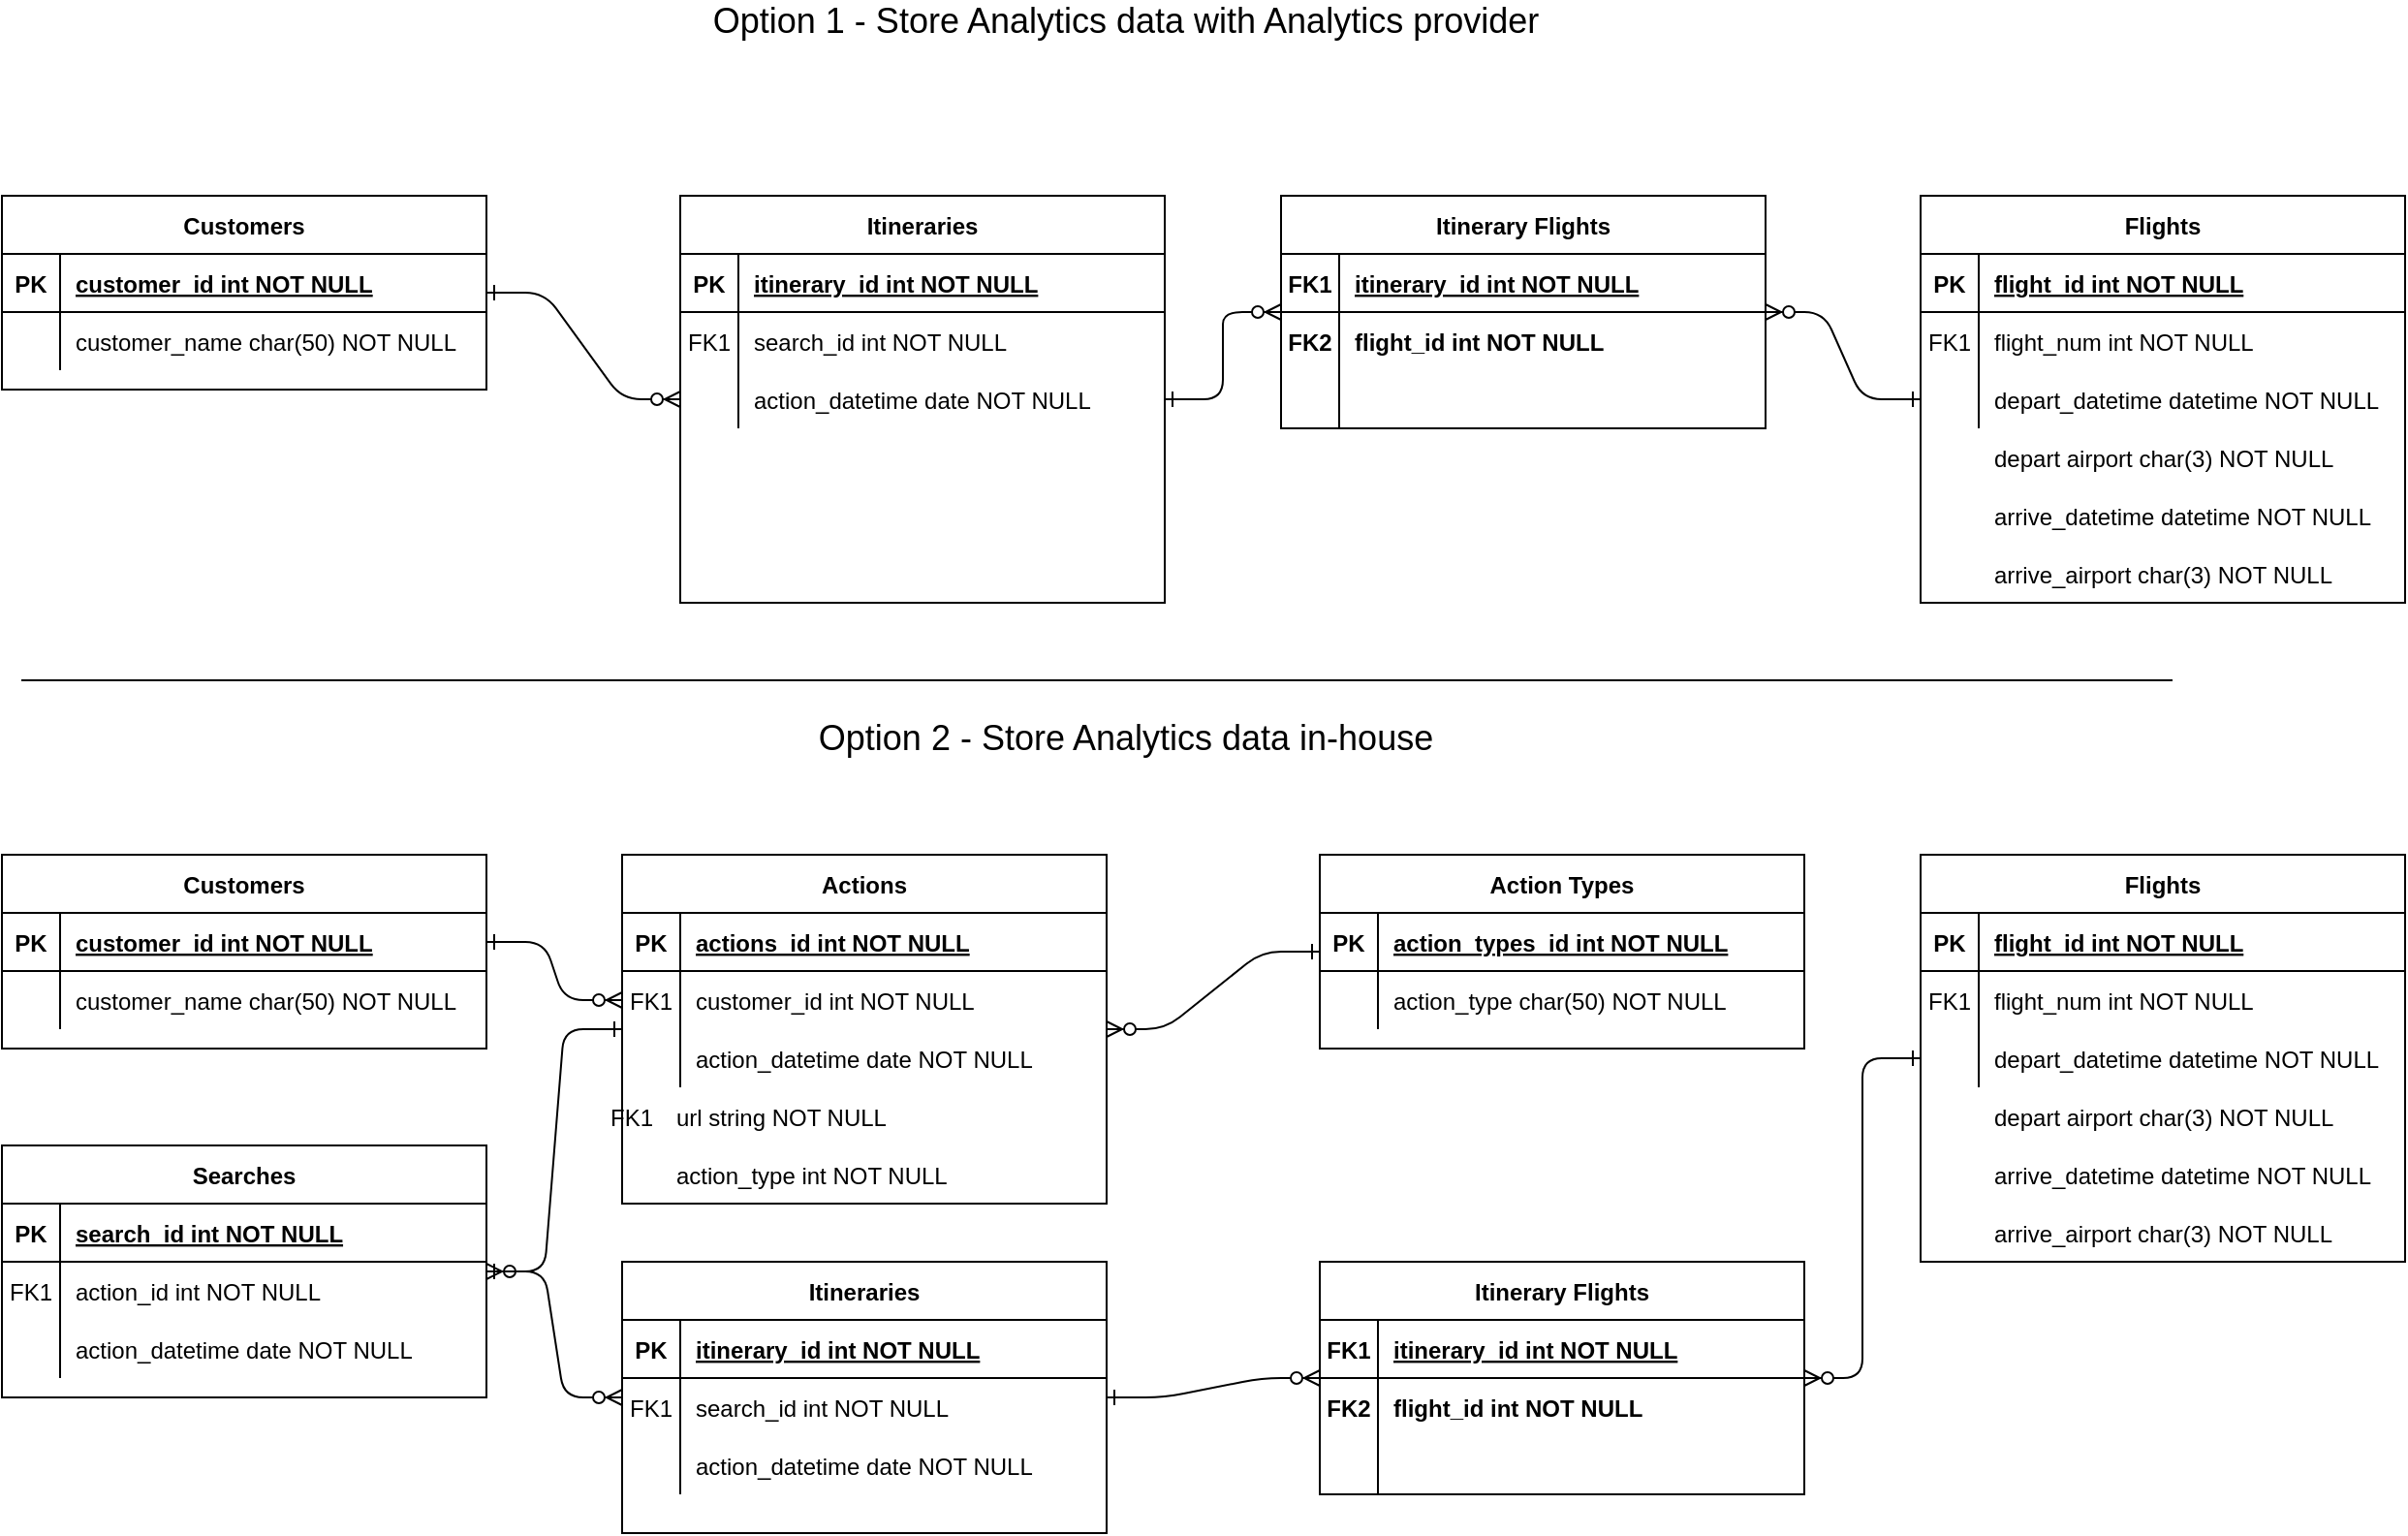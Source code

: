 <mxfile version="14.4.4" type="device"><diagram id="R2lEEEUBdFMjLlhIrx00" name="Page-1"><mxGraphModel dx="1422" dy="1894" grid="1" gridSize="10" guides="1" tooltips="1" connect="1" arrows="1" fold="1" page="1" pageScale="1" pageWidth="850" pageHeight="1100" math="0" shadow="0" extFonts="Permanent Marker^https://fonts.googleapis.com/css?family=Permanent+Marker"><root><mxCell id="0"/><mxCell id="1" parent="0"/><mxCell id="C-vyLk0tnHw3VtMMgP7b-1" value="" style="edgeStyle=entityRelationEdgeStyle;endArrow=ERzeroToMany;startArrow=ERone;endFill=1;startFill=0;" parent="1" source="C-vyLk0tnHw3VtMMgP7b-24" target="C-vyLk0tnHw3VtMMgP7b-6" edge="1"><mxGeometry width="100" height="100" relative="1" as="geometry"><mxPoint x="410" y="910" as="sourcePoint"/><mxPoint x="510" y="810" as="targetPoint"/></mxGeometry></mxCell><mxCell id="C-vyLk0tnHw3VtMMgP7b-12" value="" style="edgeStyle=entityRelationEdgeStyle;endArrow=ERzeroToMany;startArrow=ERone;endFill=1;startFill=0;" parent="1" source="C-vyLk0tnHw3VtMMgP7b-2" target="TMgh7Z8mwhol-i4hSWyz-1" edge="1"><mxGeometry width="100" height="100" relative="1" as="geometry"><mxPoint x="470" y="370" as="sourcePoint"/><mxPoint x="690" y="545" as="targetPoint"/></mxGeometry></mxCell><mxCell id="C-vyLk0tnHw3VtMMgP7b-2" value="Actions" style="shape=table;startSize=30;container=1;collapsible=1;childLayout=tableLayout;fixedRows=1;rowLines=0;fontStyle=1;align=center;resizeLast=1;" parent="1" vertex="1"><mxGeometry x="410" y="210" width="250" height="180" as="geometry"/></mxCell><mxCell id="C-vyLk0tnHw3VtMMgP7b-3" value="" style="shape=partialRectangle;collapsible=0;dropTarget=0;pointerEvents=0;fillColor=none;points=[[0,0.5],[1,0.5]];portConstraint=eastwest;top=0;left=0;right=0;bottom=1;" parent="C-vyLk0tnHw3VtMMgP7b-2" vertex="1"><mxGeometry y="30" width="250" height="30" as="geometry"/></mxCell><mxCell id="C-vyLk0tnHw3VtMMgP7b-4" value="PK" style="shape=partialRectangle;overflow=hidden;connectable=0;fillColor=none;top=0;left=0;bottom=0;right=0;fontStyle=1;" parent="C-vyLk0tnHw3VtMMgP7b-3" vertex="1"><mxGeometry width="30" height="30" as="geometry"/></mxCell><mxCell id="C-vyLk0tnHw3VtMMgP7b-5" value="actions_id int NOT NULL " style="shape=partialRectangle;overflow=hidden;connectable=0;fillColor=none;top=0;left=0;bottom=0;right=0;align=left;spacingLeft=6;fontStyle=5;" parent="C-vyLk0tnHw3VtMMgP7b-3" vertex="1"><mxGeometry x="30" width="220" height="30" as="geometry"/></mxCell><mxCell id="C-vyLk0tnHw3VtMMgP7b-6" value="" style="shape=partialRectangle;collapsible=0;dropTarget=0;pointerEvents=0;fillColor=none;points=[[0,0.5],[1,0.5]];portConstraint=eastwest;top=0;left=0;right=0;bottom=0;" parent="C-vyLk0tnHw3VtMMgP7b-2" vertex="1"><mxGeometry y="60" width="250" height="30" as="geometry"/></mxCell><mxCell id="C-vyLk0tnHw3VtMMgP7b-7" value="FK1" style="shape=partialRectangle;overflow=hidden;connectable=0;fillColor=none;top=0;left=0;bottom=0;right=0;" parent="C-vyLk0tnHw3VtMMgP7b-6" vertex="1"><mxGeometry width="30" height="30" as="geometry"/></mxCell><mxCell id="C-vyLk0tnHw3VtMMgP7b-8" value="customer_id int NOT NULL" style="shape=partialRectangle;overflow=hidden;connectable=0;fillColor=none;top=0;left=0;bottom=0;right=0;align=left;spacingLeft=6;" parent="C-vyLk0tnHw3VtMMgP7b-6" vertex="1"><mxGeometry x="30" width="220" height="30" as="geometry"/></mxCell><mxCell id="C-vyLk0tnHw3VtMMgP7b-9" value="" style="shape=partialRectangle;collapsible=0;dropTarget=0;pointerEvents=0;fillColor=none;points=[[0,0.5],[1,0.5]];portConstraint=eastwest;top=0;left=0;right=0;bottom=0;" parent="C-vyLk0tnHw3VtMMgP7b-2" vertex="1"><mxGeometry y="90" width="250" height="30" as="geometry"/></mxCell><mxCell id="C-vyLk0tnHw3VtMMgP7b-10" value="" style="shape=partialRectangle;overflow=hidden;connectable=0;fillColor=none;top=0;left=0;bottom=0;right=0;" parent="C-vyLk0tnHw3VtMMgP7b-9" vertex="1"><mxGeometry width="30" height="30" as="geometry"/></mxCell><mxCell id="C-vyLk0tnHw3VtMMgP7b-11" value="action_datetime date NOT NULL" style="shape=partialRectangle;overflow=hidden;connectable=0;fillColor=none;top=0;left=0;bottom=0;right=0;align=left;spacingLeft=6;" parent="C-vyLk0tnHw3VtMMgP7b-9" vertex="1"><mxGeometry x="30" width="220" height="30" as="geometry"/></mxCell><mxCell id="C-vyLk0tnHw3VtMMgP7b-23" value="Customers" style="shape=table;startSize=30;container=1;collapsible=1;childLayout=tableLayout;fixedRows=1;rowLines=0;fontStyle=1;align=center;resizeLast=1;" parent="1" vertex="1"><mxGeometry x="90" y="210" width="250" height="100" as="geometry"/></mxCell><mxCell id="C-vyLk0tnHw3VtMMgP7b-24" value="" style="shape=partialRectangle;collapsible=0;dropTarget=0;pointerEvents=0;fillColor=none;points=[[0,0.5],[1,0.5]];portConstraint=eastwest;top=0;left=0;right=0;bottom=1;" parent="C-vyLk0tnHw3VtMMgP7b-23" vertex="1"><mxGeometry y="30" width="250" height="30" as="geometry"/></mxCell><mxCell id="C-vyLk0tnHw3VtMMgP7b-25" value="PK" style="shape=partialRectangle;overflow=hidden;connectable=0;fillColor=none;top=0;left=0;bottom=0;right=0;fontStyle=1;" parent="C-vyLk0tnHw3VtMMgP7b-24" vertex="1"><mxGeometry width="30" height="30" as="geometry"/></mxCell><mxCell id="C-vyLk0tnHw3VtMMgP7b-26" value="customer_id int NOT NULL " style="shape=partialRectangle;overflow=hidden;connectable=0;fillColor=none;top=0;left=0;bottom=0;right=0;align=left;spacingLeft=6;fontStyle=5;" parent="C-vyLk0tnHw3VtMMgP7b-24" vertex="1"><mxGeometry x="30" width="220" height="30" as="geometry"/></mxCell><mxCell id="C-vyLk0tnHw3VtMMgP7b-27" value="" style="shape=partialRectangle;collapsible=0;dropTarget=0;pointerEvents=0;fillColor=none;points=[[0,0.5],[1,0.5]];portConstraint=eastwest;top=0;left=0;right=0;bottom=0;" parent="C-vyLk0tnHw3VtMMgP7b-23" vertex="1"><mxGeometry y="60" width="250" height="30" as="geometry"/></mxCell><mxCell id="C-vyLk0tnHw3VtMMgP7b-28" value="" style="shape=partialRectangle;overflow=hidden;connectable=0;fillColor=none;top=0;left=0;bottom=0;right=0;" parent="C-vyLk0tnHw3VtMMgP7b-27" vertex="1"><mxGeometry width="30" height="30" as="geometry"/></mxCell><mxCell id="C-vyLk0tnHw3VtMMgP7b-29" value="customer_name char(50) NOT NULL" style="shape=partialRectangle;overflow=hidden;connectable=0;fillColor=none;top=0;left=0;bottom=0;right=0;align=left;spacingLeft=6;" parent="C-vyLk0tnHw3VtMMgP7b-27" vertex="1"><mxGeometry x="30" width="220" height="30" as="geometry"/></mxCell><mxCell id="TMgh7Z8mwhol-i4hSWyz-1" value="Searches" style="shape=table;startSize=30;container=1;collapsible=1;childLayout=tableLayout;fixedRows=1;rowLines=0;fontStyle=1;align=center;resizeLast=1;" parent="1" vertex="1"><mxGeometry x="90" y="360" width="250" height="130" as="geometry"/></mxCell><mxCell id="TMgh7Z8mwhol-i4hSWyz-2" value="" style="shape=partialRectangle;collapsible=0;dropTarget=0;pointerEvents=0;fillColor=none;points=[[0,0.5],[1,0.5]];portConstraint=eastwest;top=0;left=0;right=0;bottom=1;" parent="TMgh7Z8mwhol-i4hSWyz-1" vertex="1"><mxGeometry y="30" width="250" height="30" as="geometry"/></mxCell><mxCell id="TMgh7Z8mwhol-i4hSWyz-3" value="PK" style="shape=partialRectangle;overflow=hidden;connectable=0;fillColor=none;top=0;left=0;bottom=0;right=0;fontStyle=1;" parent="TMgh7Z8mwhol-i4hSWyz-2" vertex="1"><mxGeometry width="30" height="30" as="geometry"/></mxCell><mxCell id="TMgh7Z8mwhol-i4hSWyz-4" value="search_id int NOT NULL " style="shape=partialRectangle;overflow=hidden;connectable=0;fillColor=none;top=0;left=0;bottom=0;right=0;align=left;spacingLeft=6;fontStyle=5;" parent="TMgh7Z8mwhol-i4hSWyz-2" vertex="1"><mxGeometry x="30" width="220" height="30" as="geometry"/></mxCell><mxCell id="TMgh7Z8mwhol-i4hSWyz-5" value="" style="shape=partialRectangle;collapsible=0;dropTarget=0;pointerEvents=0;fillColor=none;points=[[0,0.5],[1,0.5]];portConstraint=eastwest;top=0;left=0;right=0;bottom=0;" parent="TMgh7Z8mwhol-i4hSWyz-1" vertex="1"><mxGeometry y="60" width="250" height="30" as="geometry"/></mxCell><mxCell id="TMgh7Z8mwhol-i4hSWyz-6" value="FK1" style="shape=partialRectangle;overflow=hidden;connectable=0;fillColor=none;top=0;left=0;bottom=0;right=0;" parent="TMgh7Z8mwhol-i4hSWyz-5" vertex="1"><mxGeometry width="30" height="30" as="geometry"/></mxCell><mxCell id="TMgh7Z8mwhol-i4hSWyz-7" value="action_id int NOT NULL" style="shape=partialRectangle;overflow=hidden;connectable=0;fillColor=none;top=0;left=0;bottom=0;right=0;align=left;spacingLeft=6;" parent="TMgh7Z8mwhol-i4hSWyz-5" vertex="1"><mxGeometry x="30" width="220" height="30" as="geometry"/></mxCell><mxCell id="TMgh7Z8mwhol-i4hSWyz-8" value="" style="shape=partialRectangle;collapsible=0;dropTarget=0;pointerEvents=0;fillColor=none;points=[[0,0.5],[1,0.5]];portConstraint=eastwest;top=0;left=0;right=0;bottom=0;" parent="TMgh7Z8mwhol-i4hSWyz-1" vertex="1"><mxGeometry y="90" width="250" height="30" as="geometry"/></mxCell><mxCell id="TMgh7Z8mwhol-i4hSWyz-9" value="" style="shape=partialRectangle;overflow=hidden;connectable=0;fillColor=none;top=0;left=0;bottom=0;right=0;" parent="TMgh7Z8mwhol-i4hSWyz-8" vertex="1"><mxGeometry width="30" height="30" as="geometry"/></mxCell><mxCell id="TMgh7Z8mwhol-i4hSWyz-10" value="action_datetime date NOT NULL" style="shape=partialRectangle;overflow=hidden;connectable=0;fillColor=none;top=0;left=0;bottom=0;right=0;align=left;spacingLeft=6;" parent="TMgh7Z8mwhol-i4hSWyz-8" vertex="1"><mxGeometry x="30" width="220" height="30" as="geometry"/></mxCell><mxCell id="TMgh7Z8mwhol-i4hSWyz-11" value="Itineraries" style="shape=table;startSize=30;container=1;collapsible=1;childLayout=tableLayout;fixedRows=1;rowLines=0;fontStyle=1;align=center;resizeLast=1;" parent="1" vertex="1"><mxGeometry x="410" y="420" width="250" height="140" as="geometry"/></mxCell><mxCell id="TMgh7Z8mwhol-i4hSWyz-12" value="" style="shape=partialRectangle;collapsible=0;dropTarget=0;pointerEvents=0;fillColor=none;points=[[0,0.5],[1,0.5]];portConstraint=eastwest;top=0;left=0;right=0;bottom=1;" parent="TMgh7Z8mwhol-i4hSWyz-11" vertex="1"><mxGeometry y="30" width="250" height="30" as="geometry"/></mxCell><mxCell id="TMgh7Z8mwhol-i4hSWyz-13" value="PK" style="shape=partialRectangle;overflow=hidden;connectable=0;fillColor=none;top=0;left=0;bottom=0;right=0;fontStyle=1;" parent="TMgh7Z8mwhol-i4hSWyz-12" vertex="1"><mxGeometry width="30" height="30" as="geometry"/></mxCell><mxCell id="TMgh7Z8mwhol-i4hSWyz-14" value="itinerary_id int NOT NULL " style="shape=partialRectangle;overflow=hidden;connectable=0;fillColor=none;top=0;left=0;bottom=0;right=0;align=left;spacingLeft=6;fontStyle=5;" parent="TMgh7Z8mwhol-i4hSWyz-12" vertex="1"><mxGeometry x="30" width="220" height="30" as="geometry"/></mxCell><mxCell id="TMgh7Z8mwhol-i4hSWyz-15" value="" style="shape=partialRectangle;collapsible=0;dropTarget=0;pointerEvents=0;fillColor=none;points=[[0,0.5],[1,0.5]];portConstraint=eastwest;top=0;left=0;right=0;bottom=0;" parent="TMgh7Z8mwhol-i4hSWyz-11" vertex="1"><mxGeometry y="60" width="250" height="30" as="geometry"/></mxCell><mxCell id="TMgh7Z8mwhol-i4hSWyz-16" value="FK1" style="shape=partialRectangle;overflow=hidden;connectable=0;fillColor=none;top=0;left=0;bottom=0;right=0;" parent="TMgh7Z8mwhol-i4hSWyz-15" vertex="1"><mxGeometry width="30" height="30" as="geometry"/></mxCell><mxCell id="TMgh7Z8mwhol-i4hSWyz-17" value="search_id int NOT NULL" style="shape=partialRectangle;overflow=hidden;connectable=0;fillColor=none;top=0;left=0;bottom=0;right=0;align=left;spacingLeft=6;" parent="TMgh7Z8mwhol-i4hSWyz-15" vertex="1"><mxGeometry x="30" width="220" height="30" as="geometry"/></mxCell><mxCell id="TMgh7Z8mwhol-i4hSWyz-18" value="" style="shape=partialRectangle;collapsible=0;dropTarget=0;pointerEvents=0;fillColor=none;points=[[0,0.5],[1,0.5]];portConstraint=eastwest;top=0;left=0;right=0;bottom=0;" parent="TMgh7Z8mwhol-i4hSWyz-11" vertex="1"><mxGeometry y="90" width="250" height="30" as="geometry"/></mxCell><mxCell id="TMgh7Z8mwhol-i4hSWyz-19" value="" style="shape=partialRectangle;overflow=hidden;connectable=0;fillColor=none;top=0;left=0;bottom=0;right=0;" parent="TMgh7Z8mwhol-i4hSWyz-18" vertex="1"><mxGeometry width="30" height="30" as="geometry"/></mxCell><mxCell id="TMgh7Z8mwhol-i4hSWyz-20" value="action_datetime date NOT NULL" style="shape=partialRectangle;overflow=hidden;connectable=0;fillColor=none;top=0;left=0;bottom=0;right=0;align=left;spacingLeft=6;" parent="TMgh7Z8mwhol-i4hSWyz-18" vertex="1"><mxGeometry x="30" width="220" height="30" as="geometry"/></mxCell><mxCell id="TMgh7Z8mwhol-i4hSWyz-21" value="url string NOT NULL" style="shape=partialRectangle;overflow=hidden;connectable=0;fillColor=none;top=0;left=0;bottom=0;right=0;align=left;spacingLeft=6;" parent="1" vertex="1"><mxGeometry x="430" y="330" width="220" height="30" as="geometry"/></mxCell><mxCell id="TMgh7Z8mwhol-i4hSWyz-22" value="action_type int NOT NULL" style="shape=partialRectangle;overflow=hidden;connectable=0;fillColor=none;top=0;left=0;bottom=0;right=0;align=left;spacingLeft=6;" parent="1" vertex="1"><mxGeometry x="430" y="360" width="220" height="30" as="geometry"/></mxCell><mxCell id="TMgh7Z8mwhol-i4hSWyz-23" value="FK1" style="shape=partialRectangle;overflow=hidden;connectable=0;fillColor=none;top=0;left=0;bottom=0;right=0;" parent="1" vertex="1"><mxGeometry x="400" y="330" width="30" height="30" as="geometry"/></mxCell><mxCell id="TMgh7Z8mwhol-i4hSWyz-34" value="Action Types" style="shape=table;startSize=30;container=1;collapsible=1;childLayout=tableLayout;fixedRows=1;rowLines=0;fontStyle=1;align=center;resizeLast=1;" parent="1" vertex="1"><mxGeometry x="770" y="210" width="250" height="100" as="geometry"/></mxCell><mxCell id="TMgh7Z8mwhol-i4hSWyz-35" value="" style="shape=partialRectangle;collapsible=0;dropTarget=0;pointerEvents=0;fillColor=none;points=[[0,0.5],[1,0.5]];portConstraint=eastwest;top=0;left=0;right=0;bottom=1;" parent="TMgh7Z8mwhol-i4hSWyz-34" vertex="1"><mxGeometry y="30" width="250" height="30" as="geometry"/></mxCell><mxCell id="TMgh7Z8mwhol-i4hSWyz-36" value="PK" style="shape=partialRectangle;overflow=hidden;connectable=0;fillColor=none;top=0;left=0;bottom=0;right=0;fontStyle=1;" parent="TMgh7Z8mwhol-i4hSWyz-35" vertex="1"><mxGeometry width="30" height="30" as="geometry"/></mxCell><mxCell id="TMgh7Z8mwhol-i4hSWyz-37" value="action_types_id int NOT NULL " style="shape=partialRectangle;overflow=hidden;connectable=0;fillColor=none;top=0;left=0;bottom=0;right=0;align=left;spacingLeft=6;fontStyle=5;" parent="TMgh7Z8mwhol-i4hSWyz-35" vertex="1"><mxGeometry x="30" width="220" height="30" as="geometry"/></mxCell><mxCell id="TMgh7Z8mwhol-i4hSWyz-38" value="" style="shape=partialRectangle;collapsible=0;dropTarget=0;pointerEvents=0;fillColor=none;points=[[0,0.5],[1,0.5]];portConstraint=eastwest;top=0;left=0;right=0;bottom=0;" parent="TMgh7Z8mwhol-i4hSWyz-34" vertex="1"><mxGeometry y="60" width="250" height="30" as="geometry"/></mxCell><mxCell id="TMgh7Z8mwhol-i4hSWyz-39" value="" style="shape=partialRectangle;overflow=hidden;connectable=0;fillColor=none;top=0;left=0;bottom=0;right=0;" parent="TMgh7Z8mwhol-i4hSWyz-38" vertex="1"><mxGeometry width="30" height="30" as="geometry"/></mxCell><mxCell id="TMgh7Z8mwhol-i4hSWyz-40" value="action_type char(50) NOT NULL" style="shape=partialRectangle;overflow=hidden;connectable=0;fillColor=none;top=0;left=0;bottom=0;right=0;align=left;spacingLeft=6;" parent="TMgh7Z8mwhol-i4hSWyz-38" vertex="1"><mxGeometry x="30" width="220" height="30" as="geometry"/></mxCell><mxCell id="TMgh7Z8mwhol-i4hSWyz-41" value="" style="edgeStyle=entityRelationEdgeStyle;endArrow=ERzeroToMany;startArrow=ERone;endFill=1;startFill=0;" parent="1" source="TMgh7Z8mwhol-i4hSWyz-34" target="C-vyLk0tnHw3VtMMgP7b-2" edge="1"><mxGeometry width="100" height="100" relative="1" as="geometry"><mxPoint x="360" y="490" as="sourcePoint"/><mxPoint x="420" y="520" as="targetPoint"/></mxGeometry></mxCell><mxCell id="TMgh7Z8mwhol-i4hSWyz-52" value="" style="edgeStyle=entityRelationEdgeStyle;endArrow=ERzeroToMany;startArrow=ERone;endFill=1;startFill=0;" parent="1" source="TMgh7Z8mwhol-i4hSWyz-1" target="TMgh7Z8mwhol-i4hSWyz-11" edge="1"><mxGeometry width="100" height="100" relative="1" as="geometry"><mxPoint x="960" y="280" as="sourcePoint"/><mxPoint x="1020" y="310" as="targetPoint"/></mxGeometry></mxCell><mxCell id="TMgh7Z8mwhol-i4hSWyz-63" value="" style="edgeStyle=entityRelationEdgeStyle;endArrow=ERzeroToMany;startArrow=ERone;endFill=1;startFill=0;" parent="1" source="TMgh7Z8mwhol-i4hSWyz-11" target="TMgh7Z8mwhol-i4hSWyz-68" edge="1"><mxGeometry width="100" height="100" relative="1" as="geometry"><mxPoint x="1260" y="274.5" as="sourcePoint"/><mxPoint x="1310" y="274.5" as="targetPoint"/></mxGeometry></mxCell><mxCell id="TMgh7Z8mwhol-i4hSWyz-53" value="Flights" style="shape=table;startSize=30;container=1;collapsible=1;childLayout=tableLayout;fixedRows=1;rowLines=0;fontStyle=1;align=center;resizeLast=1;" parent="1" vertex="1"><mxGeometry x="1080" y="210" width="250" height="210" as="geometry"/></mxCell><mxCell id="TMgh7Z8mwhol-i4hSWyz-54" value="" style="shape=partialRectangle;collapsible=0;dropTarget=0;pointerEvents=0;fillColor=none;points=[[0,0.5],[1,0.5]];portConstraint=eastwest;top=0;left=0;right=0;bottom=1;" parent="TMgh7Z8mwhol-i4hSWyz-53" vertex="1"><mxGeometry y="30" width="250" height="30" as="geometry"/></mxCell><mxCell id="TMgh7Z8mwhol-i4hSWyz-55" value="PK" style="shape=partialRectangle;overflow=hidden;connectable=0;fillColor=none;top=0;left=0;bottom=0;right=0;fontStyle=1;" parent="TMgh7Z8mwhol-i4hSWyz-54" vertex="1"><mxGeometry width="30" height="30" as="geometry"/></mxCell><mxCell id="TMgh7Z8mwhol-i4hSWyz-56" value="flight_id int NOT NULL " style="shape=partialRectangle;overflow=hidden;connectable=0;fillColor=none;top=0;left=0;bottom=0;right=0;align=left;spacingLeft=6;fontStyle=5;" parent="TMgh7Z8mwhol-i4hSWyz-54" vertex="1"><mxGeometry x="30" width="220" height="30" as="geometry"/></mxCell><mxCell id="TMgh7Z8mwhol-i4hSWyz-57" value="" style="shape=partialRectangle;collapsible=0;dropTarget=0;pointerEvents=0;fillColor=none;points=[[0,0.5],[1,0.5]];portConstraint=eastwest;top=0;left=0;right=0;bottom=0;" parent="TMgh7Z8mwhol-i4hSWyz-53" vertex="1"><mxGeometry y="60" width="250" height="30" as="geometry"/></mxCell><mxCell id="TMgh7Z8mwhol-i4hSWyz-58" value="FK1" style="shape=partialRectangle;overflow=hidden;connectable=0;fillColor=none;top=0;left=0;bottom=0;right=0;" parent="TMgh7Z8mwhol-i4hSWyz-57" vertex="1"><mxGeometry width="30" height="30" as="geometry"/></mxCell><mxCell id="TMgh7Z8mwhol-i4hSWyz-59" value="flight_num int NOT NULL" style="shape=partialRectangle;overflow=hidden;connectable=0;fillColor=none;top=0;left=0;bottom=0;right=0;align=left;spacingLeft=6;" parent="TMgh7Z8mwhol-i4hSWyz-57" vertex="1"><mxGeometry x="30" width="220" height="30" as="geometry"/></mxCell><mxCell id="TMgh7Z8mwhol-i4hSWyz-60" value="" style="shape=partialRectangle;collapsible=0;dropTarget=0;pointerEvents=0;fillColor=none;points=[[0,0.5],[1,0.5]];portConstraint=eastwest;top=0;left=0;right=0;bottom=0;" parent="TMgh7Z8mwhol-i4hSWyz-53" vertex="1"><mxGeometry y="90" width="250" height="30" as="geometry"/></mxCell><mxCell id="TMgh7Z8mwhol-i4hSWyz-61" value="" style="shape=partialRectangle;overflow=hidden;connectable=0;fillColor=none;top=0;left=0;bottom=0;right=0;" parent="TMgh7Z8mwhol-i4hSWyz-60" vertex="1"><mxGeometry width="30" height="30" as="geometry"/></mxCell><mxCell id="TMgh7Z8mwhol-i4hSWyz-62" value="depart_datetime datetime NOT NULL" style="shape=partialRectangle;overflow=hidden;connectable=0;fillColor=none;top=0;left=0;bottom=0;right=0;align=left;spacingLeft=6;" parent="TMgh7Z8mwhol-i4hSWyz-60" vertex="1"><mxGeometry x="30" width="220" height="30" as="geometry"/></mxCell><mxCell id="TMgh7Z8mwhol-i4hSWyz-64" value="depart airport char(3) NOT NULL" style="shape=partialRectangle;overflow=hidden;connectable=0;fillColor=none;top=0;left=0;bottom=0;right=0;align=left;spacingLeft=6;" parent="1" vertex="1"><mxGeometry x="1110" y="330" width="220" height="30" as="geometry"/></mxCell><mxCell id="TMgh7Z8mwhol-i4hSWyz-65" value="arrive_datetime datetime NOT NULL" style="shape=partialRectangle;overflow=hidden;connectable=0;fillColor=none;top=0;left=0;bottom=0;right=0;align=left;spacingLeft=6;" parent="1" vertex="1"><mxGeometry x="1110" y="360" width="220" height="30" as="geometry"/></mxCell><mxCell id="TMgh7Z8mwhol-i4hSWyz-66" value="arrive_airport char(3) NOT NULL" style="shape=partialRectangle;overflow=hidden;connectable=0;fillColor=none;top=0;left=0;bottom=0;right=0;align=left;spacingLeft=6;" parent="1" vertex="1"><mxGeometry x="1110" y="390" width="220" height="30" as="geometry"/></mxCell><mxCell id="TMgh7Z8mwhol-i4hSWyz-68" value="Itinerary Flights" style="shape=table;startSize=30;container=1;collapsible=1;childLayout=tableLayout;fixedRows=1;rowLines=0;fontStyle=1;align=center;resizeLast=1;" parent="1" vertex="1"><mxGeometry x="770" y="420" width="250" height="120" as="geometry"/></mxCell><mxCell id="TMgh7Z8mwhol-i4hSWyz-69" value="" style="shape=partialRectangle;collapsible=0;dropTarget=0;pointerEvents=0;fillColor=none;points=[[0,0.5],[1,0.5]];portConstraint=eastwest;top=0;left=0;right=0;bottom=1;" parent="TMgh7Z8mwhol-i4hSWyz-68" vertex="1"><mxGeometry y="30" width="250" height="30" as="geometry"/></mxCell><mxCell id="TMgh7Z8mwhol-i4hSWyz-70" value="FK1" style="shape=partialRectangle;overflow=hidden;connectable=0;fillColor=none;top=0;left=0;bottom=0;right=0;fontStyle=1;" parent="TMgh7Z8mwhol-i4hSWyz-69" vertex="1"><mxGeometry width="30" height="30" as="geometry"/></mxCell><mxCell id="TMgh7Z8mwhol-i4hSWyz-71" value="itinerary_id int NOT NULL " style="shape=partialRectangle;overflow=hidden;connectable=0;fillColor=none;top=0;left=0;bottom=0;right=0;align=left;spacingLeft=6;fontStyle=5;" parent="TMgh7Z8mwhol-i4hSWyz-69" vertex="1"><mxGeometry x="30" width="220" height="30" as="geometry"/></mxCell><mxCell id="TMgh7Z8mwhol-i4hSWyz-72" value="" style="shape=partialRectangle;collapsible=0;dropTarget=0;pointerEvents=0;fillColor=none;points=[[0,0.5],[1,0.5]];portConstraint=eastwest;top=0;left=0;right=0;bottom=0;" parent="TMgh7Z8mwhol-i4hSWyz-68" vertex="1"><mxGeometry y="60" width="250" height="30" as="geometry"/></mxCell><mxCell id="TMgh7Z8mwhol-i4hSWyz-73" value="FK2" style="shape=partialRectangle;overflow=hidden;connectable=0;fillColor=none;top=0;left=0;bottom=0;right=0;fontStyle=1" parent="TMgh7Z8mwhol-i4hSWyz-72" vertex="1"><mxGeometry width="30" height="30" as="geometry"/></mxCell><mxCell id="TMgh7Z8mwhol-i4hSWyz-74" value="flight_id int NOT NULL" style="shape=partialRectangle;overflow=hidden;connectable=0;fillColor=none;top=0;left=0;bottom=0;right=0;align=left;spacingLeft=6;fontStyle=1" parent="TMgh7Z8mwhol-i4hSWyz-72" vertex="1"><mxGeometry x="30" width="220" height="30" as="geometry"/></mxCell><mxCell id="TMgh7Z8mwhol-i4hSWyz-75" value="" style="shape=partialRectangle;collapsible=0;dropTarget=0;pointerEvents=0;fillColor=none;points=[[0,0.5],[1,0.5]];portConstraint=eastwest;top=0;left=0;right=0;bottom=0;" parent="TMgh7Z8mwhol-i4hSWyz-68" vertex="1"><mxGeometry y="90" width="250" height="30" as="geometry"/></mxCell><mxCell id="TMgh7Z8mwhol-i4hSWyz-76" value="" style="shape=partialRectangle;overflow=hidden;connectable=0;fillColor=none;top=0;left=0;bottom=0;right=0;" parent="TMgh7Z8mwhol-i4hSWyz-75" vertex="1"><mxGeometry width="30" height="30" as="geometry"/></mxCell><mxCell id="TMgh7Z8mwhol-i4hSWyz-77" value="" style="shape=partialRectangle;overflow=hidden;connectable=0;fillColor=none;top=0;left=0;bottom=0;right=0;align=left;spacingLeft=6;" parent="TMgh7Z8mwhol-i4hSWyz-75" vertex="1"><mxGeometry x="30" width="220" height="30" as="geometry"/></mxCell><mxCell id="TMgh7Z8mwhol-i4hSWyz-78" value="" style="edgeStyle=entityRelationEdgeStyle;endArrow=ERzeroToMany;startArrow=ERone;endFill=1;startFill=0;" parent="1" source="TMgh7Z8mwhol-i4hSWyz-53" target="TMgh7Z8mwhol-i4hSWyz-68" edge="1"><mxGeometry width="100" height="100" relative="1" as="geometry"><mxPoint x="1350" y="220" as="sourcePoint"/><mxPoint x="1410" y="405.04" as="targetPoint"/></mxGeometry></mxCell><mxCell id="TMgh7Z8mwhol-i4hSWyz-79" value="Customers" style="shape=table;startSize=30;container=1;collapsible=1;childLayout=tableLayout;fixedRows=1;rowLines=0;fontStyle=1;align=center;resizeLast=1;" parent="1" vertex="1"><mxGeometry x="90" y="-130" width="250" height="100" as="geometry"/></mxCell><mxCell id="TMgh7Z8mwhol-i4hSWyz-80" value="" style="shape=partialRectangle;collapsible=0;dropTarget=0;pointerEvents=0;fillColor=none;points=[[0,0.5],[1,0.5]];portConstraint=eastwest;top=0;left=0;right=0;bottom=1;" parent="TMgh7Z8mwhol-i4hSWyz-79" vertex="1"><mxGeometry y="30" width="250" height="30" as="geometry"/></mxCell><mxCell id="TMgh7Z8mwhol-i4hSWyz-81" value="PK" style="shape=partialRectangle;overflow=hidden;connectable=0;fillColor=none;top=0;left=0;bottom=0;right=0;fontStyle=1;" parent="TMgh7Z8mwhol-i4hSWyz-80" vertex="1"><mxGeometry width="30" height="30" as="geometry"/></mxCell><mxCell id="TMgh7Z8mwhol-i4hSWyz-82" value="customer_id int NOT NULL " style="shape=partialRectangle;overflow=hidden;connectable=0;fillColor=none;top=0;left=0;bottom=0;right=0;align=left;spacingLeft=6;fontStyle=5;" parent="TMgh7Z8mwhol-i4hSWyz-80" vertex="1"><mxGeometry x="30" width="220" height="30" as="geometry"/></mxCell><mxCell id="TMgh7Z8mwhol-i4hSWyz-83" value="" style="shape=partialRectangle;collapsible=0;dropTarget=0;pointerEvents=0;fillColor=none;points=[[0,0.5],[1,0.5]];portConstraint=eastwest;top=0;left=0;right=0;bottom=0;" parent="TMgh7Z8mwhol-i4hSWyz-79" vertex="1"><mxGeometry y="60" width="250" height="30" as="geometry"/></mxCell><mxCell id="TMgh7Z8mwhol-i4hSWyz-84" value="" style="shape=partialRectangle;overflow=hidden;connectable=0;fillColor=none;top=0;left=0;bottom=0;right=0;" parent="TMgh7Z8mwhol-i4hSWyz-83" vertex="1"><mxGeometry width="30" height="30" as="geometry"/></mxCell><mxCell id="TMgh7Z8mwhol-i4hSWyz-85" value="customer_name char(50) NOT NULL" style="shape=partialRectangle;overflow=hidden;connectable=0;fillColor=none;top=0;left=0;bottom=0;right=0;align=left;spacingLeft=6;" parent="TMgh7Z8mwhol-i4hSWyz-83" vertex="1"><mxGeometry x="30" width="220" height="30" as="geometry"/></mxCell><mxCell id="TMgh7Z8mwhol-i4hSWyz-86" value="Itineraries" style="shape=table;startSize=30;container=1;collapsible=1;childLayout=tableLayout;fixedRows=1;rowLines=0;fontStyle=1;align=center;resizeLast=1;" parent="1" vertex="1"><mxGeometry x="440" y="-130" width="250" height="210" as="geometry"/></mxCell><mxCell id="TMgh7Z8mwhol-i4hSWyz-87" value="" style="shape=partialRectangle;collapsible=0;dropTarget=0;pointerEvents=0;fillColor=none;points=[[0,0.5],[1,0.5]];portConstraint=eastwest;top=0;left=0;right=0;bottom=1;" parent="TMgh7Z8mwhol-i4hSWyz-86" vertex="1"><mxGeometry y="30" width="250" height="30" as="geometry"/></mxCell><mxCell id="TMgh7Z8mwhol-i4hSWyz-88" value="PK" style="shape=partialRectangle;overflow=hidden;connectable=0;fillColor=none;top=0;left=0;bottom=0;right=0;fontStyle=1;" parent="TMgh7Z8mwhol-i4hSWyz-87" vertex="1"><mxGeometry width="30" height="30" as="geometry"/></mxCell><mxCell id="TMgh7Z8mwhol-i4hSWyz-89" value="itinerary_id int NOT NULL " style="shape=partialRectangle;overflow=hidden;connectable=0;fillColor=none;top=0;left=0;bottom=0;right=0;align=left;spacingLeft=6;fontStyle=5;" parent="TMgh7Z8mwhol-i4hSWyz-87" vertex="1"><mxGeometry x="30" width="220" height="30" as="geometry"/></mxCell><mxCell id="TMgh7Z8mwhol-i4hSWyz-90" value="" style="shape=partialRectangle;collapsible=0;dropTarget=0;pointerEvents=0;fillColor=none;points=[[0,0.5],[1,0.5]];portConstraint=eastwest;top=0;left=0;right=0;bottom=0;" parent="TMgh7Z8mwhol-i4hSWyz-86" vertex="1"><mxGeometry y="60" width="250" height="30" as="geometry"/></mxCell><mxCell id="TMgh7Z8mwhol-i4hSWyz-91" value="FK1" style="shape=partialRectangle;overflow=hidden;connectable=0;fillColor=none;top=0;left=0;bottom=0;right=0;" parent="TMgh7Z8mwhol-i4hSWyz-90" vertex="1"><mxGeometry width="30" height="30" as="geometry"/></mxCell><mxCell id="TMgh7Z8mwhol-i4hSWyz-92" value="search_id int NOT NULL" style="shape=partialRectangle;overflow=hidden;connectable=0;fillColor=none;top=0;left=0;bottom=0;right=0;align=left;spacingLeft=6;" parent="TMgh7Z8mwhol-i4hSWyz-90" vertex="1"><mxGeometry x="30" width="220" height="30" as="geometry"/></mxCell><mxCell id="TMgh7Z8mwhol-i4hSWyz-93" value="" style="shape=partialRectangle;collapsible=0;dropTarget=0;pointerEvents=0;fillColor=none;points=[[0,0.5],[1,0.5]];portConstraint=eastwest;top=0;left=0;right=0;bottom=0;" parent="TMgh7Z8mwhol-i4hSWyz-86" vertex="1"><mxGeometry y="90" width="250" height="30" as="geometry"/></mxCell><mxCell id="TMgh7Z8mwhol-i4hSWyz-94" value="" style="shape=partialRectangle;overflow=hidden;connectable=0;fillColor=none;top=0;left=0;bottom=0;right=0;" parent="TMgh7Z8mwhol-i4hSWyz-93" vertex="1"><mxGeometry width="30" height="30" as="geometry"/></mxCell><mxCell id="TMgh7Z8mwhol-i4hSWyz-95" value="action_datetime date NOT NULL" style="shape=partialRectangle;overflow=hidden;connectable=0;fillColor=none;top=0;left=0;bottom=0;right=0;align=left;spacingLeft=6;" parent="TMgh7Z8mwhol-i4hSWyz-93" vertex="1"><mxGeometry x="30" width="220" height="30" as="geometry"/></mxCell><mxCell id="TMgh7Z8mwhol-i4hSWyz-96" value="Flights" style="shape=table;startSize=30;container=1;collapsible=1;childLayout=tableLayout;fixedRows=1;rowLines=0;fontStyle=1;align=center;resizeLast=1;" parent="1" vertex="1"><mxGeometry x="1080" y="-130" width="250" height="210" as="geometry"/></mxCell><mxCell id="TMgh7Z8mwhol-i4hSWyz-97" value="" style="shape=partialRectangle;collapsible=0;dropTarget=0;pointerEvents=0;fillColor=none;points=[[0,0.5],[1,0.5]];portConstraint=eastwest;top=0;left=0;right=0;bottom=1;" parent="TMgh7Z8mwhol-i4hSWyz-96" vertex="1"><mxGeometry y="30" width="250" height="30" as="geometry"/></mxCell><mxCell id="TMgh7Z8mwhol-i4hSWyz-98" value="PK" style="shape=partialRectangle;overflow=hidden;connectable=0;fillColor=none;top=0;left=0;bottom=0;right=0;fontStyle=1;" parent="TMgh7Z8mwhol-i4hSWyz-97" vertex="1"><mxGeometry width="30" height="30" as="geometry"/></mxCell><mxCell id="TMgh7Z8mwhol-i4hSWyz-99" value="flight_id int NOT NULL " style="shape=partialRectangle;overflow=hidden;connectable=0;fillColor=none;top=0;left=0;bottom=0;right=0;align=left;spacingLeft=6;fontStyle=5;" parent="TMgh7Z8mwhol-i4hSWyz-97" vertex="1"><mxGeometry x="30" width="220" height="30" as="geometry"/></mxCell><mxCell id="TMgh7Z8mwhol-i4hSWyz-100" value="" style="shape=partialRectangle;collapsible=0;dropTarget=0;pointerEvents=0;fillColor=none;points=[[0,0.5],[1,0.5]];portConstraint=eastwest;top=0;left=0;right=0;bottom=0;" parent="TMgh7Z8mwhol-i4hSWyz-96" vertex="1"><mxGeometry y="60" width="250" height="30" as="geometry"/></mxCell><mxCell id="TMgh7Z8mwhol-i4hSWyz-101" value="FK1" style="shape=partialRectangle;overflow=hidden;connectable=0;fillColor=none;top=0;left=0;bottom=0;right=0;" parent="TMgh7Z8mwhol-i4hSWyz-100" vertex="1"><mxGeometry width="30" height="30" as="geometry"/></mxCell><mxCell id="TMgh7Z8mwhol-i4hSWyz-102" value="flight_num int NOT NULL" style="shape=partialRectangle;overflow=hidden;connectable=0;fillColor=none;top=0;left=0;bottom=0;right=0;align=left;spacingLeft=6;" parent="TMgh7Z8mwhol-i4hSWyz-100" vertex="1"><mxGeometry x="30" width="220" height="30" as="geometry"/></mxCell><mxCell id="TMgh7Z8mwhol-i4hSWyz-103" value="" style="shape=partialRectangle;collapsible=0;dropTarget=0;pointerEvents=0;fillColor=none;points=[[0,0.5],[1,0.5]];portConstraint=eastwest;top=0;left=0;right=0;bottom=0;" parent="TMgh7Z8mwhol-i4hSWyz-96" vertex="1"><mxGeometry y="90" width="250" height="30" as="geometry"/></mxCell><mxCell id="TMgh7Z8mwhol-i4hSWyz-104" value="" style="shape=partialRectangle;overflow=hidden;connectable=0;fillColor=none;top=0;left=0;bottom=0;right=0;" parent="TMgh7Z8mwhol-i4hSWyz-103" vertex="1"><mxGeometry width="30" height="30" as="geometry"/></mxCell><mxCell id="TMgh7Z8mwhol-i4hSWyz-105" value="depart_datetime datetime NOT NULL" style="shape=partialRectangle;overflow=hidden;connectable=0;fillColor=none;top=0;left=0;bottom=0;right=0;align=left;spacingLeft=6;" parent="TMgh7Z8mwhol-i4hSWyz-103" vertex="1"><mxGeometry x="30" width="220" height="30" as="geometry"/></mxCell><mxCell id="TMgh7Z8mwhol-i4hSWyz-106" value="depart airport char(3) NOT NULL" style="shape=partialRectangle;overflow=hidden;connectable=0;fillColor=none;top=0;left=0;bottom=0;right=0;align=left;spacingLeft=6;" parent="1" vertex="1"><mxGeometry x="1110" y="-10" width="220" height="30" as="geometry"/></mxCell><mxCell id="TMgh7Z8mwhol-i4hSWyz-107" value="arrive_datetime datetime NOT NULL" style="shape=partialRectangle;overflow=hidden;connectable=0;fillColor=none;top=0;left=0;bottom=0;right=0;align=left;spacingLeft=6;" parent="1" vertex="1"><mxGeometry x="1110" y="20" width="220" height="30" as="geometry"/></mxCell><mxCell id="TMgh7Z8mwhol-i4hSWyz-108" value="arrive_airport char(3) NOT NULL" style="shape=partialRectangle;overflow=hidden;connectable=0;fillColor=none;top=0;left=0;bottom=0;right=0;align=left;spacingLeft=6;" parent="1" vertex="1"><mxGeometry x="1110" y="50" width="220" height="30" as="geometry"/></mxCell><mxCell id="TMgh7Z8mwhol-i4hSWyz-109" value="Itinerary Flights" style="shape=table;startSize=30;container=1;collapsible=1;childLayout=tableLayout;fixedRows=1;rowLines=0;fontStyle=1;align=center;resizeLast=1;" parent="1" vertex="1"><mxGeometry x="750" y="-130" width="250" height="120" as="geometry"/></mxCell><mxCell id="TMgh7Z8mwhol-i4hSWyz-110" value="" style="shape=partialRectangle;collapsible=0;dropTarget=0;pointerEvents=0;fillColor=none;points=[[0,0.5],[1,0.5]];portConstraint=eastwest;top=0;left=0;right=0;bottom=1;" parent="TMgh7Z8mwhol-i4hSWyz-109" vertex="1"><mxGeometry y="30" width="250" height="30" as="geometry"/></mxCell><mxCell id="TMgh7Z8mwhol-i4hSWyz-111" value="FK1" style="shape=partialRectangle;overflow=hidden;connectable=0;fillColor=none;top=0;left=0;bottom=0;right=0;fontStyle=1;" parent="TMgh7Z8mwhol-i4hSWyz-110" vertex="1"><mxGeometry width="30" height="30" as="geometry"/></mxCell><mxCell id="TMgh7Z8mwhol-i4hSWyz-112" value="itinerary_id int NOT NULL " style="shape=partialRectangle;overflow=hidden;connectable=0;fillColor=none;top=0;left=0;bottom=0;right=0;align=left;spacingLeft=6;fontStyle=5;" parent="TMgh7Z8mwhol-i4hSWyz-110" vertex="1"><mxGeometry x="30" width="220" height="30" as="geometry"/></mxCell><mxCell id="TMgh7Z8mwhol-i4hSWyz-113" value="" style="shape=partialRectangle;collapsible=0;dropTarget=0;pointerEvents=0;fillColor=none;points=[[0,0.5],[1,0.5]];portConstraint=eastwest;top=0;left=0;right=0;bottom=0;" parent="TMgh7Z8mwhol-i4hSWyz-109" vertex="1"><mxGeometry y="60" width="250" height="30" as="geometry"/></mxCell><mxCell id="TMgh7Z8mwhol-i4hSWyz-114" value="FK2" style="shape=partialRectangle;overflow=hidden;connectable=0;fillColor=none;top=0;left=0;bottom=0;right=0;fontStyle=1" parent="TMgh7Z8mwhol-i4hSWyz-113" vertex="1"><mxGeometry width="30" height="30" as="geometry"/></mxCell><mxCell id="TMgh7Z8mwhol-i4hSWyz-115" value="flight_id int NOT NULL" style="shape=partialRectangle;overflow=hidden;connectable=0;fillColor=none;top=0;left=0;bottom=0;right=0;align=left;spacingLeft=6;fontStyle=1" parent="TMgh7Z8mwhol-i4hSWyz-113" vertex="1"><mxGeometry x="30" width="220" height="30" as="geometry"/></mxCell><mxCell id="TMgh7Z8mwhol-i4hSWyz-116" value="" style="shape=partialRectangle;collapsible=0;dropTarget=0;pointerEvents=0;fillColor=none;points=[[0,0.5],[1,0.5]];portConstraint=eastwest;top=0;left=0;right=0;bottom=0;" parent="TMgh7Z8mwhol-i4hSWyz-109" vertex="1"><mxGeometry y="90" width="250" height="30" as="geometry"/></mxCell><mxCell id="TMgh7Z8mwhol-i4hSWyz-117" value="" style="shape=partialRectangle;overflow=hidden;connectable=0;fillColor=none;top=0;left=0;bottom=0;right=0;" parent="TMgh7Z8mwhol-i4hSWyz-116" vertex="1"><mxGeometry width="30" height="30" as="geometry"/></mxCell><mxCell id="TMgh7Z8mwhol-i4hSWyz-118" value="" style="shape=partialRectangle;overflow=hidden;connectable=0;fillColor=none;top=0;left=0;bottom=0;right=0;align=left;spacingLeft=6;" parent="TMgh7Z8mwhol-i4hSWyz-116" vertex="1"><mxGeometry x="30" width="220" height="30" as="geometry"/></mxCell><mxCell id="TMgh7Z8mwhol-i4hSWyz-119" value="" style="endArrow=none;html=1;" parent="1" edge="1"><mxGeometry width="50" height="50" relative="1" as="geometry"><mxPoint x="100" y="120" as="sourcePoint"/><mxPoint x="1210" y="120" as="targetPoint"/></mxGeometry></mxCell><mxCell id="vXy2LfNpFYJxaWYHr42j-1" value="Option 1 - Store Analytics data with Analytics provider" style="text;html=1;strokeColor=none;fillColor=none;align=center;verticalAlign=middle;whiteSpace=wrap;rounded=0;fontSize=18;" parent="1" vertex="1"><mxGeometry x="400" y="-230" width="540" height="20" as="geometry"/></mxCell><mxCell id="vXy2LfNpFYJxaWYHr42j-2" value="Option 2 - Store Analytics data in-house" style="text;html=1;strokeColor=none;fillColor=none;align=center;verticalAlign=middle;whiteSpace=wrap;rounded=0;fontSize=18;" parent="1" vertex="1"><mxGeometry x="400" y="140" width="540" height="20" as="geometry"/></mxCell><mxCell id="vXy2LfNpFYJxaWYHr42j-3" value="" style="edgeStyle=entityRelationEdgeStyle;endArrow=ERzeroToMany;startArrow=ERone;endFill=1;startFill=0;" parent="1" source="TMgh7Z8mwhol-i4hSWyz-79" target="TMgh7Z8mwhol-i4hSWyz-86" edge="1"><mxGeometry width="100" height="100" relative="1" as="geometry"><mxPoint x="350" y="-70" as="sourcePoint"/><mxPoint x="420" y="-40" as="targetPoint"/></mxGeometry></mxCell><mxCell id="vXy2LfNpFYJxaWYHr42j-4" value="" style="edgeStyle=entityRelationEdgeStyle;endArrow=ERzeroToMany;startArrow=ERone;endFill=1;startFill=0;" parent="1" source="TMgh7Z8mwhol-i4hSWyz-86" target="TMgh7Z8mwhol-i4hSWyz-109" edge="1"><mxGeometry width="100" height="100" relative="1" as="geometry"><mxPoint x="710" y="-10" as="sourcePoint"/><mxPoint x="780" y="20" as="targetPoint"/></mxGeometry></mxCell><mxCell id="vXy2LfNpFYJxaWYHr42j-5" value="" style="edgeStyle=entityRelationEdgeStyle;endArrow=ERzeroToMany;startArrow=ERone;endFill=1;startFill=0;" parent="1" source="TMgh7Z8mwhol-i4hSWyz-96" target="TMgh7Z8mwhol-i4hSWyz-109" edge="1"><mxGeometry width="100" height="100" relative="1" as="geometry"><mxPoint x="950" y="40" as="sourcePoint"/><mxPoint x="1020" y="70" as="targetPoint"/></mxGeometry></mxCell></root></mxGraphModel></diagram></mxfile>